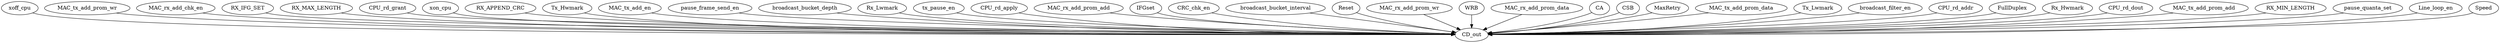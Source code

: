 strict digraph "" {
	xoff_cpu -> CD_out	 [weight=1.0];
	MAC_tx_add_prom_wr -> CD_out	 [weight=1.0];
	MAC_rx_add_chk_en -> CD_out	 [weight=1.0];
	RX_IFG_SET -> CD_out	 [weight=1.0];
	RX_MAX_LENGTH -> CD_out	 [weight=1.0];
	CPU_rd_grant -> CD_out	 [weight=1.0];
	xon_cpu -> CD_out	 [weight=1.0];
	RX_APPEND_CRC -> CD_out	 [weight=1.0];
	Tx_Hwmark -> CD_out	 [weight=1.0];
	MAC_tx_add_en -> CD_out	 [weight=1.0];
	pause_frame_send_en -> CD_out	 [weight=1.0];
	broadcast_bucket_depth -> CD_out	 [weight=1.0];
	Rx_Lwmark -> CD_out	 [weight=1.0];
	tx_pause_en -> CD_out	 [weight=1.0];
	CPU_rd_apply -> CD_out	 [weight=1.0];
	MAC_rx_add_prom_add -> CD_out	 [weight=1.0];
	IFGset -> CD_out	 [weight=1.0];
	CRC_chk_en -> CD_out	 [weight=1.0];
	broadcast_bucket_interval -> CD_out	 [weight=1.0];
	Reset -> CD_out	 [weight=37.0];
	MAC_rx_add_prom_wr -> CD_out	 [weight=1.0];
	WRB -> CD_out	 [weight=36.0];
	MAC_rx_add_prom_data -> CD_out	 [weight=1.0];
	CA -> CD_out	 [weight=36.0];
	CSB -> CD_out	 [weight=36.0];
	MaxRetry -> CD_out	 [weight=1.0];
	MAC_tx_add_prom_data -> CD_out	 [weight=1.0];
	Tx_Lwmark -> CD_out	 [weight=1.0];
	broadcast_filter_en -> CD_out	 [weight=1.0];
	CPU_rd_addr -> CD_out	 [weight=1.0];
	FullDuplex -> CD_out	 [weight=1.0];
	Rx_Hwmark -> CD_out	 [weight=1.0];
	CPU_rd_dout -> CD_out	 [weight=2.0];
	MAC_tx_add_prom_add -> CD_out	 [weight=1.0];
	RX_MIN_LENGTH -> CD_out	 [weight=1.0];
	pause_quanta_set -> CD_out	 [weight=1.0];
	Line_loop_en -> CD_out	 [weight=1.0];
	Speed -> CD_out	 [weight=1.0];
}
